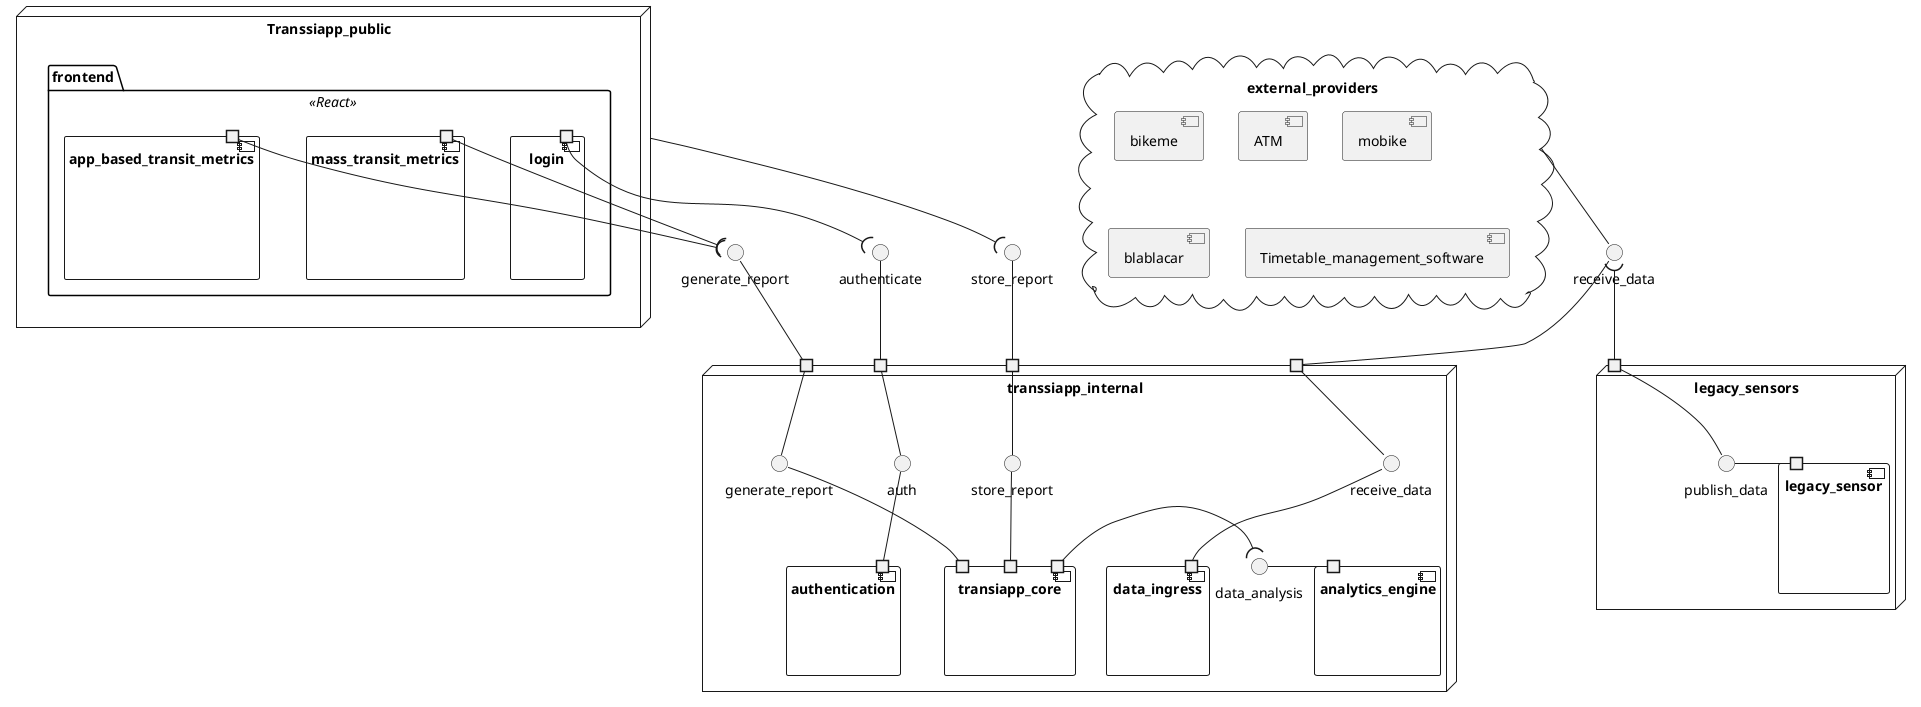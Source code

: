 @startuml TranssiApp component diagram

node Transsiapp_public{
    package frontend <<React>>  {

        component login {
            port " " as f_login
        }
        component mass_transit_metrics{
            port " " as p1
        }
        component app_based_transit_metrics{
            port " " as p3
        }
    }
}

cloud external_providers{
    [bikeme]
    [ATM]
    [mobike]
    [blablacar]
    [Timetable_management_software]


}

node legacy_sensors {
    component legacy_sensor {
        port " " as legacy_port2
    }
    legacy_port2 -l-() publish_data
    port " " as legacy_port
    publish_data -- legacy_port
}

node transsiapp_internal{
    port " " as p_internal_auth
    port " " as p_internal_report
    port " " as p_internal_store
    port " " as p_internal_data

    component authentication    {
        port " " as p6
    }
    component transiapp_core{
        port " " as p7
        port " " as store_report_1
        port " " as core_report
    }
    component data_ingress{
        port " " as p8
    }
    component analytics_engine{
        port " " as p9
    }

    circle auth as u1
    u1 -u- p_internal_auth
    p6 -u- u1

    circle generate_report as u2
    u2 -- p_internal_report
    p7 -u- u2

    circle store_report as u3
    u3 -- p_internal_store
    store_report_1 -u- u3

    circle receive_data as u4
    u4 -- p_internal_data
    u4 -- p8

    p9 -r-() data_analysis
    core_report -r-( data_analysis

}

p_internal_report -u-() generate_report
p1 -d-( generate_report
p3 -d-( generate_report
f_login -d-( authenticate
legacy_port -u-( receive_data
external_providers --() receive_data
p_internal_auth -u-() authenticate
p_internal_store -u-() store_report
p_internal_data -u-() receive_data
Transsiapp_public --( store_report
@enduml
